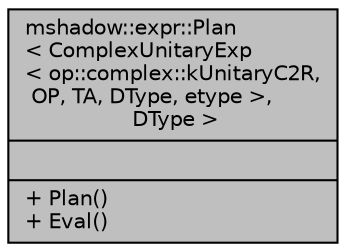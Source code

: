 digraph "mshadow::expr::Plan&lt; ComplexUnitaryExp&lt; op::complex::kUnitaryC2R, OP, TA, DType, etype &gt;, DType &gt;"
{
 // LATEX_PDF_SIZE
  edge [fontname="Helvetica",fontsize="10",labelfontname="Helvetica",labelfontsize="10"];
  node [fontname="Helvetica",fontsize="10",shape=record];
  Node1 [label="{mshadow::expr::Plan\l\< ComplexUnitaryExp\l\< op::complex::kUnitaryC2R,\l OP, TA, DType, etype \>,\l DType \>\n||+ Plan()\l+ Eval()\l}",height=0.2,width=0.4,color="black", fillcolor="grey75", style="filled", fontcolor="black",tooltip=" "];
}
